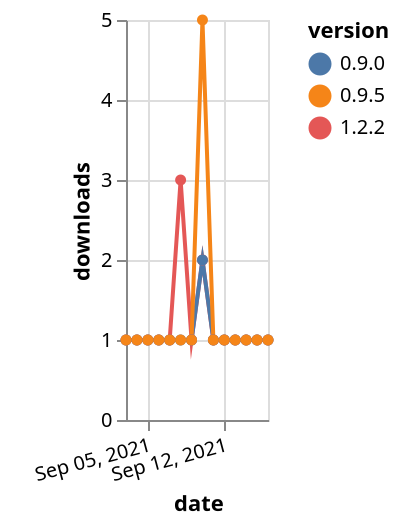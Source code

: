 {"$schema": "https://vega.github.io/schema/vega-lite/v5.json", "description": "A simple bar chart with embedded data.", "data": {"values": [{"date": "2021-09-03", "total": 164, "delta": 1, "version": "1.2.2"}, {"date": "2021-09-04", "total": 165, "delta": 1, "version": "1.2.2"}, {"date": "2021-09-05", "total": 166, "delta": 1, "version": "1.2.2"}, {"date": "2021-09-06", "total": 167, "delta": 1, "version": "1.2.2"}, {"date": "2021-09-07", "total": 168, "delta": 1, "version": "1.2.2"}, {"date": "2021-09-08", "total": 171, "delta": 3, "version": "1.2.2"}, {"date": "2021-09-09", "total": 172, "delta": 1, "version": "1.2.2"}, {"date": "2021-09-10", "total": 174, "delta": 2, "version": "1.2.2"}, {"date": "2021-09-11", "total": 175, "delta": 1, "version": "1.2.2"}, {"date": "2021-09-12", "total": 176, "delta": 1, "version": "1.2.2"}, {"date": "2021-09-13", "total": 177, "delta": 1, "version": "1.2.2"}, {"date": "2021-09-14", "total": 178, "delta": 1, "version": "1.2.2"}, {"date": "2021-09-15", "total": 179, "delta": 1, "version": "1.2.2"}, {"date": "2021-09-16", "total": 180, "delta": 1, "version": "1.2.2"}, {"date": "2021-09-03", "total": 252, "delta": 1, "version": "0.9.0"}, {"date": "2021-09-04", "total": 253, "delta": 1, "version": "0.9.0"}, {"date": "2021-09-05", "total": 254, "delta": 1, "version": "0.9.0"}, {"date": "2021-09-06", "total": 255, "delta": 1, "version": "0.9.0"}, {"date": "2021-09-07", "total": 256, "delta": 1, "version": "0.9.0"}, {"date": "2021-09-08", "total": 257, "delta": 1, "version": "0.9.0"}, {"date": "2021-09-09", "total": 258, "delta": 1, "version": "0.9.0"}, {"date": "2021-09-10", "total": 260, "delta": 2, "version": "0.9.0"}, {"date": "2021-09-11", "total": 261, "delta": 1, "version": "0.9.0"}, {"date": "2021-09-12", "total": 262, "delta": 1, "version": "0.9.0"}, {"date": "2021-09-13", "total": 263, "delta": 1, "version": "0.9.0"}, {"date": "2021-09-14", "total": 264, "delta": 1, "version": "0.9.0"}, {"date": "2021-09-15", "total": 265, "delta": 1, "version": "0.9.0"}, {"date": "2021-09-16", "total": 266, "delta": 1, "version": "0.9.0"}, {"date": "2021-09-03", "total": 592, "delta": 1, "version": "0.9.5"}, {"date": "2021-09-04", "total": 593, "delta": 1, "version": "0.9.5"}, {"date": "2021-09-05", "total": 594, "delta": 1, "version": "0.9.5"}, {"date": "2021-09-06", "total": 595, "delta": 1, "version": "0.9.5"}, {"date": "2021-09-07", "total": 596, "delta": 1, "version": "0.9.5"}, {"date": "2021-09-08", "total": 597, "delta": 1, "version": "0.9.5"}, {"date": "2021-09-09", "total": 598, "delta": 1, "version": "0.9.5"}, {"date": "2021-09-10", "total": 603, "delta": 5, "version": "0.9.5"}, {"date": "2021-09-11", "total": 604, "delta": 1, "version": "0.9.5"}, {"date": "2021-09-12", "total": 605, "delta": 1, "version": "0.9.5"}, {"date": "2021-09-13", "total": 606, "delta": 1, "version": "0.9.5"}, {"date": "2021-09-14", "total": 607, "delta": 1, "version": "0.9.5"}, {"date": "2021-09-15", "total": 608, "delta": 1, "version": "0.9.5"}, {"date": "2021-09-16", "total": 609, "delta": 1, "version": "0.9.5"}]}, "width": "container", "mark": {"type": "line", "point": {"filled": true}}, "encoding": {"x": {"field": "date", "type": "temporal", "timeUnit": "yearmonthdate", "title": "date", "axis": {"labelAngle": -15}}, "y": {"field": "delta", "type": "quantitative", "title": "downloads"}, "color": {"field": "version", "type": "nominal"}, "tooltip": {"field": "delta"}}}